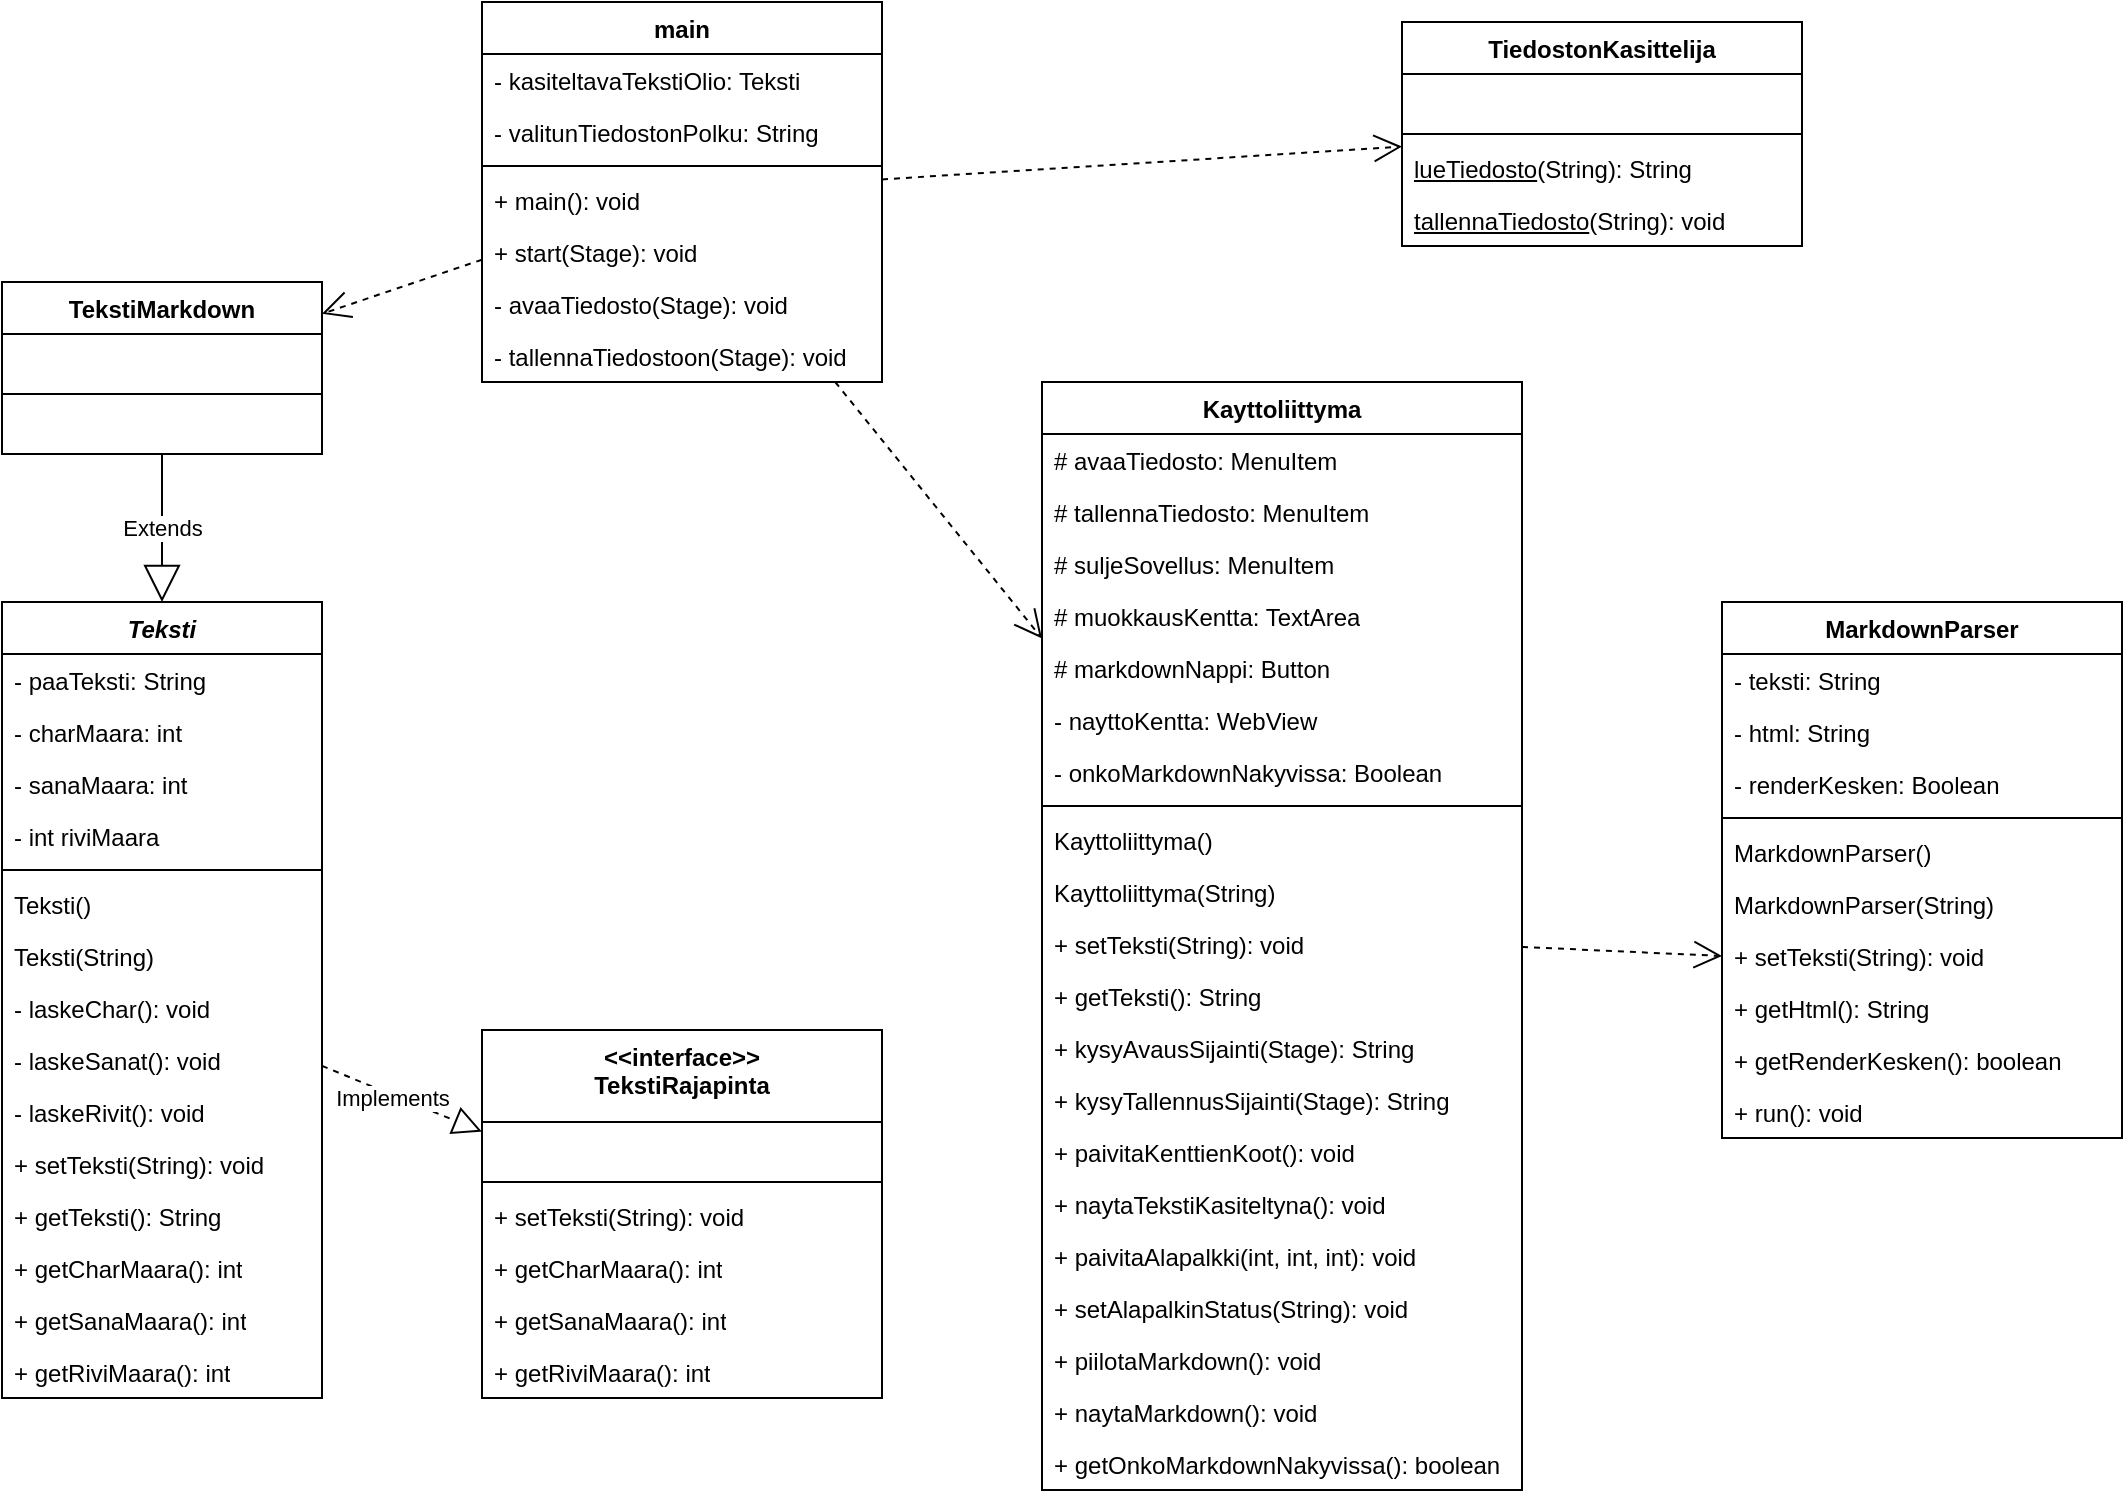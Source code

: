 <mxfile version="23.1.5" type="device">
  <diagram name="Page-1" id="929967ad-93f9-6ef4-fab6-5d389245f69c">
    <mxGraphModel dx="1432" dy="879" grid="1" gridSize="10" guides="1" tooltips="1" connect="1" arrows="1" fold="1" page="1" pageScale="1.5" pageWidth="827" pageHeight="583" background="none" math="0" shadow="0">
      <root>
        <mxCell id="0" style=";html=1;" />
        <mxCell id="1" style=";html=1;" parent="0" />
        <mxCell id="X1TQPDWHxU9vrU35WPO3-2" value="&lt;i&gt;Teksti&lt;/i&gt;" style="swimlane;fontStyle=1;align=center;verticalAlign=top;childLayout=stackLayout;horizontal=1;startSize=26;horizontalStack=0;resizeParent=1;resizeParentMax=0;resizeLast=0;collapsible=1;marginBottom=0;whiteSpace=wrap;html=1;" parent="1" vertex="1">
          <mxGeometry x="70" y="350" width="160" height="398" as="geometry" />
        </mxCell>
        <mxCell id="X1TQPDWHxU9vrU35WPO3-3" value="- paaTeksti: String" style="text;strokeColor=none;fillColor=none;align=left;verticalAlign=top;spacingLeft=4;spacingRight=4;overflow=hidden;rotatable=0;points=[[0,0.5],[1,0.5]];portConstraint=eastwest;whiteSpace=wrap;html=1;" parent="X1TQPDWHxU9vrU35WPO3-2" vertex="1">
          <mxGeometry y="26" width="160" height="26" as="geometry" />
        </mxCell>
        <mxCell id="X1TQPDWHxU9vrU35WPO3-6" value="- charMaara: int" style="text;strokeColor=none;fillColor=none;align=left;verticalAlign=top;spacingLeft=4;spacingRight=4;overflow=hidden;rotatable=0;points=[[0,0.5],[1,0.5]];portConstraint=eastwest;whiteSpace=wrap;html=1;" parent="X1TQPDWHxU9vrU35WPO3-2" vertex="1">
          <mxGeometry y="52" width="160" height="26" as="geometry" />
        </mxCell>
        <mxCell id="X1TQPDWHxU9vrU35WPO3-7" value="- sanaMaara: int" style="text;strokeColor=none;fillColor=none;align=left;verticalAlign=top;spacingLeft=4;spacingRight=4;overflow=hidden;rotatable=0;points=[[0,0.5],[1,0.5]];portConstraint=eastwest;whiteSpace=wrap;html=1;" parent="X1TQPDWHxU9vrU35WPO3-2" vertex="1">
          <mxGeometry y="78" width="160" height="26" as="geometry" />
        </mxCell>
        <mxCell id="X1TQPDWHxU9vrU35WPO3-8" value="- int riviMaara" style="text;strokeColor=none;fillColor=none;align=left;verticalAlign=top;spacingLeft=4;spacingRight=4;overflow=hidden;rotatable=0;points=[[0,0.5],[1,0.5]];portConstraint=eastwest;whiteSpace=wrap;html=1;" parent="X1TQPDWHxU9vrU35WPO3-2" vertex="1">
          <mxGeometry y="104" width="160" height="26" as="geometry" />
        </mxCell>
        <mxCell id="X1TQPDWHxU9vrU35WPO3-4" value="" style="line;strokeWidth=1;fillColor=none;align=left;verticalAlign=middle;spacingTop=-1;spacingLeft=3;spacingRight=3;rotatable=0;labelPosition=right;points=[];portConstraint=eastwest;strokeColor=inherit;" parent="X1TQPDWHxU9vrU35WPO3-2" vertex="1">
          <mxGeometry y="130" width="160" height="8" as="geometry" />
        </mxCell>
        <mxCell id="X1TQPDWHxU9vrU35WPO3-5" value="Teksti()" style="text;strokeColor=none;fillColor=none;align=left;verticalAlign=top;spacingLeft=4;spacingRight=4;overflow=hidden;rotatable=0;points=[[0,0.5],[1,0.5]];portConstraint=eastwest;whiteSpace=wrap;html=1;" parent="X1TQPDWHxU9vrU35WPO3-2" vertex="1">
          <mxGeometry y="138" width="160" height="26" as="geometry" />
        </mxCell>
        <mxCell id="X1TQPDWHxU9vrU35WPO3-9" value="Teksti(String)" style="text;strokeColor=none;fillColor=none;align=left;verticalAlign=top;spacingLeft=4;spacingRight=4;overflow=hidden;rotatable=0;points=[[0,0.5],[1,0.5]];portConstraint=eastwest;whiteSpace=wrap;html=1;" parent="X1TQPDWHxU9vrU35WPO3-2" vertex="1">
          <mxGeometry y="164" width="160" height="26" as="geometry" />
        </mxCell>
        <mxCell id="X1TQPDWHxU9vrU35WPO3-10" value="- laskeChar(): void" style="text;strokeColor=none;fillColor=none;align=left;verticalAlign=top;spacingLeft=4;spacingRight=4;overflow=hidden;rotatable=0;points=[[0,0.5],[1,0.5]];portConstraint=eastwest;whiteSpace=wrap;html=1;" parent="X1TQPDWHxU9vrU35WPO3-2" vertex="1">
          <mxGeometry y="190" width="160" height="26" as="geometry" />
        </mxCell>
        <mxCell id="X1TQPDWHxU9vrU35WPO3-13" value="- laskeSanat(): void" style="text;strokeColor=none;fillColor=none;align=left;verticalAlign=top;spacingLeft=4;spacingRight=4;overflow=hidden;rotatable=0;points=[[0,0.5],[1,0.5]];portConstraint=eastwest;whiteSpace=wrap;html=1;" parent="X1TQPDWHxU9vrU35WPO3-2" vertex="1">
          <mxGeometry y="216" width="160" height="26" as="geometry" />
        </mxCell>
        <mxCell id="X1TQPDWHxU9vrU35WPO3-14" value="- laskeRivit(): void" style="text;strokeColor=none;fillColor=none;align=left;verticalAlign=top;spacingLeft=4;spacingRight=4;overflow=hidden;rotatable=0;points=[[0,0.5],[1,0.5]];portConstraint=eastwest;whiteSpace=wrap;html=1;" parent="X1TQPDWHxU9vrU35WPO3-2" vertex="1">
          <mxGeometry y="242" width="160" height="26" as="geometry" />
        </mxCell>
        <mxCell id="X1TQPDWHxU9vrU35WPO3-11" value="+ setTeksti(String): void" style="text;strokeColor=none;fillColor=none;align=left;verticalAlign=top;spacingLeft=4;spacingRight=4;overflow=hidden;rotatable=0;points=[[0,0.5],[1,0.5]];portConstraint=eastwest;whiteSpace=wrap;html=1;" parent="X1TQPDWHxU9vrU35WPO3-2" vertex="1">
          <mxGeometry y="268" width="160" height="26" as="geometry" />
        </mxCell>
        <mxCell id="X1TQPDWHxU9vrU35WPO3-15" value="+ getTeksti(): String" style="text;strokeColor=none;fillColor=none;align=left;verticalAlign=top;spacingLeft=4;spacingRight=4;overflow=hidden;rotatable=0;points=[[0,0.5],[1,0.5]];portConstraint=eastwest;whiteSpace=wrap;html=1;" parent="X1TQPDWHxU9vrU35WPO3-2" vertex="1">
          <mxGeometry y="294" width="160" height="26" as="geometry" />
        </mxCell>
        <mxCell id="X1TQPDWHxU9vrU35WPO3-12" value="+ getCharMaara(): int" style="text;strokeColor=none;fillColor=none;align=left;verticalAlign=top;spacingLeft=4;spacingRight=4;overflow=hidden;rotatable=0;points=[[0,0.5],[1,0.5]];portConstraint=eastwest;whiteSpace=wrap;html=1;" parent="X1TQPDWHxU9vrU35WPO3-2" vertex="1">
          <mxGeometry y="320" width="160" height="26" as="geometry" />
        </mxCell>
        <mxCell id="X1TQPDWHxU9vrU35WPO3-19" value="+ getSanaMaara(): int" style="text;strokeColor=none;fillColor=none;align=left;verticalAlign=top;spacingLeft=4;spacingRight=4;overflow=hidden;rotatable=0;points=[[0,0.5],[1,0.5]];portConstraint=eastwest;whiteSpace=wrap;html=1;" parent="X1TQPDWHxU9vrU35WPO3-2" vertex="1">
          <mxGeometry y="346" width="160" height="26" as="geometry" />
        </mxCell>
        <mxCell id="X1TQPDWHxU9vrU35WPO3-20" value="+ getRiviMaara(): int" style="text;strokeColor=none;fillColor=none;align=left;verticalAlign=top;spacingLeft=4;spacingRight=4;overflow=hidden;rotatable=0;points=[[0,0.5],[1,0.5]];portConstraint=eastwest;whiteSpace=wrap;html=1;" parent="X1TQPDWHxU9vrU35WPO3-2" vertex="1">
          <mxGeometry y="372" width="160" height="26" as="geometry" />
        </mxCell>
        <mxCell id="X1TQPDWHxU9vrU35WPO3-21" value="TekstiMarkdown" style="swimlane;fontStyle=1;align=center;verticalAlign=top;childLayout=stackLayout;horizontal=1;startSize=26;horizontalStack=0;resizeParent=1;resizeParentMax=0;resizeLast=0;collapsible=1;marginBottom=0;whiteSpace=wrap;html=1;" parent="1" vertex="1">
          <mxGeometry x="70" y="190" width="160" height="86" as="geometry" />
        </mxCell>
        <mxCell id="X1TQPDWHxU9vrU35WPO3-22" value="&amp;nbsp;" style="text;strokeColor=none;fillColor=none;align=left;verticalAlign=top;spacingLeft=4;spacingRight=4;overflow=hidden;rotatable=0;points=[[0,0.5],[1,0.5]];portConstraint=eastwest;whiteSpace=wrap;html=1;" parent="X1TQPDWHxU9vrU35WPO3-21" vertex="1">
          <mxGeometry y="26" width="160" height="26" as="geometry" />
        </mxCell>
        <mxCell id="X1TQPDWHxU9vrU35WPO3-26" value="" style="line;strokeWidth=1;fillColor=none;align=left;verticalAlign=middle;spacingTop=-1;spacingLeft=3;spacingRight=3;rotatable=0;labelPosition=right;points=[];portConstraint=eastwest;strokeColor=inherit;" parent="X1TQPDWHxU9vrU35WPO3-21" vertex="1">
          <mxGeometry y="52" width="160" height="8" as="geometry" />
        </mxCell>
        <mxCell id="X1TQPDWHxU9vrU35WPO3-27" value="&amp;nbsp;" style="text;strokeColor=none;fillColor=none;align=left;verticalAlign=top;spacingLeft=4;spacingRight=4;overflow=hidden;rotatable=0;points=[[0,0.5],[1,0.5]];portConstraint=eastwest;whiteSpace=wrap;html=1;" parent="X1TQPDWHxU9vrU35WPO3-21" vertex="1">
          <mxGeometry y="60" width="160" height="26" as="geometry" />
        </mxCell>
        <mxCell id="X1TQPDWHxU9vrU35WPO3-37" value="MarkdownParser" style="swimlane;fontStyle=1;align=center;verticalAlign=top;childLayout=stackLayout;horizontal=1;startSize=26;horizontalStack=0;resizeParent=1;resizeParentMax=0;resizeLast=0;collapsible=1;marginBottom=0;whiteSpace=wrap;html=1;" parent="1" vertex="1">
          <mxGeometry x="930" y="350" width="200" height="268" as="geometry" />
        </mxCell>
        <mxCell id="X1TQPDWHxU9vrU35WPO3-40" value="- teksti: String" style="text;strokeColor=none;fillColor=none;align=left;verticalAlign=top;spacingLeft=4;spacingRight=4;overflow=hidden;rotatable=0;points=[[0,0.5],[1,0.5]];portConstraint=eastwest;whiteSpace=wrap;html=1;" parent="X1TQPDWHxU9vrU35WPO3-37" vertex="1">
          <mxGeometry y="26" width="200" height="26" as="geometry" />
        </mxCell>
        <mxCell id="X1TQPDWHxU9vrU35WPO3-85" value="- html: String" style="text;strokeColor=none;fillColor=none;align=left;verticalAlign=top;spacingLeft=4;spacingRight=4;overflow=hidden;rotatable=0;points=[[0,0.5],[1,0.5]];portConstraint=eastwest;whiteSpace=wrap;html=1;" parent="X1TQPDWHxU9vrU35WPO3-37" vertex="1">
          <mxGeometry y="52" width="200" height="26" as="geometry" />
        </mxCell>
        <mxCell id="X1TQPDWHxU9vrU35WPO3-41" value="- renderKesken: Boolean" style="text;strokeColor=none;fillColor=none;align=left;verticalAlign=top;spacingLeft=4;spacingRight=4;overflow=hidden;rotatable=0;points=[[0,0.5],[1,0.5]];portConstraint=eastwest;whiteSpace=wrap;html=1;" parent="X1TQPDWHxU9vrU35WPO3-37" vertex="1">
          <mxGeometry y="78" width="200" height="26" as="geometry" />
        </mxCell>
        <mxCell id="X1TQPDWHxU9vrU35WPO3-42" value="" style="line;strokeWidth=1;fillColor=none;align=left;verticalAlign=middle;spacingTop=-1;spacingLeft=3;spacingRight=3;rotatable=0;labelPosition=right;points=[];portConstraint=eastwest;strokeColor=inherit;" parent="X1TQPDWHxU9vrU35WPO3-37" vertex="1">
          <mxGeometry y="104" width="200" height="8" as="geometry" />
        </mxCell>
        <mxCell id="X1TQPDWHxU9vrU35WPO3-43" value="MarkdownParser()" style="text;strokeColor=none;fillColor=none;align=left;verticalAlign=top;spacingLeft=4;spacingRight=4;overflow=hidden;rotatable=0;points=[[0,0.5],[1,0.5]];portConstraint=eastwest;whiteSpace=wrap;html=1;" parent="X1TQPDWHxU9vrU35WPO3-37" vertex="1">
          <mxGeometry y="112" width="200" height="26" as="geometry" />
        </mxCell>
        <mxCell id="X1TQPDWHxU9vrU35WPO3-44" value="MarkdownParser(String)" style="text;strokeColor=none;fillColor=none;align=left;verticalAlign=top;spacingLeft=4;spacingRight=4;overflow=hidden;rotatable=0;points=[[0,0.5],[1,0.5]];portConstraint=eastwest;whiteSpace=wrap;html=1;" parent="X1TQPDWHxU9vrU35WPO3-37" vertex="1">
          <mxGeometry y="138" width="200" height="26" as="geometry" />
        </mxCell>
        <mxCell id="X1TQPDWHxU9vrU35WPO3-45" value="+ setTeksti(String): void" style="text;strokeColor=none;fillColor=none;align=left;verticalAlign=top;spacingLeft=4;spacingRight=4;overflow=hidden;rotatable=0;points=[[0,0.5],[1,0.5]];portConstraint=eastwest;whiteSpace=wrap;html=1;" parent="X1TQPDWHxU9vrU35WPO3-37" vertex="1">
          <mxGeometry y="164" width="200" height="26" as="geometry" />
        </mxCell>
        <mxCell id="X1TQPDWHxU9vrU35WPO3-46" value="+ getHtml(): String" style="text;strokeColor=none;fillColor=none;align=left;verticalAlign=top;spacingLeft=4;spacingRight=4;overflow=hidden;rotatable=0;points=[[0,0.5],[1,0.5]];portConstraint=eastwest;whiteSpace=wrap;html=1;" parent="X1TQPDWHxU9vrU35WPO3-37" vertex="1">
          <mxGeometry y="190" width="200" height="26" as="geometry" />
        </mxCell>
        <mxCell id="X1TQPDWHxU9vrU35WPO3-47" value="+ getRenderKesken(): boolean" style="text;strokeColor=none;fillColor=none;align=left;verticalAlign=top;spacingLeft=4;spacingRight=4;overflow=hidden;rotatable=0;points=[[0,0.5],[1,0.5]];portConstraint=eastwest;whiteSpace=wrap;html=1;" parent="X1TQPDWHxU9vrU35WPO3-37" vertex="1">
          <mxGeometry y="216" width="200" height="26" as="geometry" />
        </mxCell>
        <mxCell id="X1TQPDWHxU9vrU35WPO3-48" value="+ run(): void" style="text;strokeColor=none;fillColor=none;align=left;verticalAlign=top;spacingLeft=4;spacingRight=4;overflow=hidden;rotatable=0;points=[[0,0.5],[1,0.5]];portConstraint=eastwest;whiteSpace=wrap;html=1;" parent="X1TQPDWHxU9vrU35WPO3-37" vertex="1">
          <mxGeometry y="242" width="200" height="26" as="geometry" />
        </mxCell>
        <mxCell id="X1TQPDWHxU9vrU35WPO3-53" value="TiedostonKasittelija" style="swimlane;fontStyle=1;align=center;verticalAlign=top;childLayout=stackLayout;horizontal=1;startSize=26;horizontalStack=0;resizeParent=1;resizeParentMax=0;resizeLast=0;collapsible=1;marginBottom=0;whiteSpace=wrap;html=1;" parent="1" vertex="1">
          <mxGeometry x="770" y="60" width="200" height="112" as="geometry" />
        </mxCell>
        <mxCell id="X1TQPDWHxU9vrU35WPO3-54" value="&amp;nbsp;" style="text;strokeColor=none;fillColor=none;align=left;verticalAlign=top;spacingLeft=4;spacingRight=4;overflow=hidden;rotatable=0;points=[[0,0.5],[1,0.5]];portConstraint=eastwest;whiteSpace=wrap;html=1;" parent="X1TQPDWHxU9vrU35WPO3-53" vertex="1">
          <mxGeometry y="26" width="200" height="26" as="geometry" />
        </mxCell>
        <mxCell id="X1TQPDWHxU9vrU35WPO3-58" value="" style="line;strokeWidth=1;fillColor=none;align=left;verticalAlign=middle;spacingTop=-1;spacingLeft=3;spacingRight=3;rotatable=0;labelPosition=right;points=[];portConstraint=eastwest;strokeColor=inherit;" parent="X1TQPDWHxU9vrU35WPO3-53" vertex="1">
          <mxGeometry y="52" width="200" height="8" as="geometry" />
        </mxCell>
        <mxCell id="X1TQPDWHxU9vrU35WPO3-59" value="&lt;u&gt;lueTiedosto&lt;/u&gt;(String): String" style="text;strokeColor=none;fillColor=none;align=left;verticalAlign=top;spacingLeft=4;spacingRight=4;overflow=hidden;rotatable=0;points=[[0,0.5],[1,0.5]];portConstraint=eastwest;whiteSpace=wrap;html=1;" parent="X1TQPDWHxU9vrU35WPO3-53" vertex="1">
          <mxGeometry y="60" width="200" height="26" as="geometry" />
        </mxCell>
        <mxCell id="X1TQPDWHxU9vrU35WPO3-60" value="&lt;u&gt;tallennaTiedosto&lt;/u&gt;(String): void" style="text;strokeColor=none;fillColor=none;align=left;verticalAlign=top;spacingLeft=4;spacingRight=4;overflow=hidden;rotatable=0;points=[[0,0.5],[1,0.5]];portConstraint=eastwest;whiteSpace=wrap;html=1;" parent="X1TQPDWHxU9vrU35WPO3-53" vertex="1">
          <mxGeometry y="86" width="200" height="26" as="geometry" />
        </mxCell>
        <mxCell id="X1TQPDWHxU9vrU35WPO3-69" value="main" style="swimlane;fontStyle=1;align=center;verticalAlign=top;childLayout=stackLayout;horizontal=1;startSize=26;horizontalStack=0;resizeParent=1;resizeParentMax=0;resizeLast=0;collapsible=1;marginBottom=0;whiteSpace=wrap;html=1;" parent="1" vertex="1">
          <mxGeometry x="310" y="50" width="200" height="190" as="geometry" />
        </mxCell>
        <mxCell id="X1TQPDWHxU9vrU35WPO3-71" value="- kasiteltavaTekstiOlio: Teksti" style="text;strokeColor=none;fillColor=none;align=left;verticalAlign=top;spacingLeft=4;spacingRight=4;overflow=hidden;rotatable=0;points=[[0,0.5],[1,0.5]];portConstraint=eastwest;whiteSpace=wrap;html=1;" parent="X1TQPDWHxU9vrU35WPO3-69" vertex="1">
          <mxGeometry y="26" width="200" height="26" as="geometry" />
        </mxCell>
        <mxCell id="X1TQPDWHxU9vrU35WPO3-72" value="- valitunTiedostonPolku: String" style="text;strokeColor=none;fillColor=none;align=left;verticalAlign=top;spacingLeft=4;spacingRight=4;overflow=hidden;rotatable=0;points=[[0,0.5],[1,0.5]];portConstraint=eastwest;whiteSpace=wrap;html=1;" parent="X1TQPDWHxU9vrU35WPO3-69" vertex="1">
          <mxGeometry y="52" width="200" height="26" as="geometry" />
        </mxCell>
        <mxCell id="X1TQPDWHxU9vrU35WPO3-74" value="" style="line;strokeWidth=1;fillColor=none;align=left;verticalAlign=middle;spacingTop=-1;spacingLeft=3;spacingRight=3;rotatable=0;labelPosition=right;points=[];portConstraint=eastwest;strokeColor=inherit;" parent="X1TQPDWHxU9vrU35WPO3-69" vertex="1">
          <mxGeometry y="78" width="200" height="8" as="geometry" />
        </mxCell>
        <mxCell id="X1TQPDWHxU9vrU35WPO3-75" value="+ main(): void" style="text;strokeColor=none;fillColor=none;align=left;verticalAlign=top;spacingLeft=4;spacingRight=4;overflow=hidden;rotatable=0;points=[[0,0.5],[1,0.5]];portConstraint=eastwest;whiteSpace=wrap;html=1;" parent="X1TQPDWHxU9vrU35WPO3-69" vertex="1">
          <mxGeometry y="86" width="200" height="26" as="geometry" />
        </mxCell>
        <mxCell id="X1TQPDWHxU9vrU35WPO3-77" value="+ start(Stage): void" style="text;strokeColor=none;fillColor=none;align=left;verticalAlign=top;spacingLeft=4;spacingRight=4;overflow=hidden;rotatable=0;points=[[0,0.5],[1,0.5]];portConstraint=eastwest;whiteSpace=wrap;html=1;" parent="X1TQPDWHxU9vrU35WPO3-69" vertex="1">
          <mxGeometry y="112" width="200" height="26" as="geometry" />
        </mxCell>
        <mxCell id="X1TQPDWHxU9vrU35WPO3-78" value="- avaaTiedosto(Stage): void" style="text;strokeColor=none;fillColor=none;align=left;verticalAlign=top;spacingLeft=4;spacingRight=4;overflow=hidden;rotatable=0;points=[[0,0.5],[1,0.5]];portConstraint=eastwest;whiteSpace=wrap;html=1;" parent="X1TQPDWHxU9vrU35WPO3-69" vertex="1">
          <mxGeometry y="138" width="200" height="26" as="geometry" />
        </mxCell>
        <mxCell id="X1TQPDWHxU9vrU35WPO3-79" value="- tallennaTiedostoon(Stage): void" style="text;strokeColor=none;fillColor=none;align=left;verticalAlign=top;spacingLeft=4;spacingRight=4;overflow=hidden;rotatable=0;points=[[0,0.5],[1,0.5]];portConstraint=eastwest;whiteSpace=wrap;html=1;" parent="X1TQPDWHxU9vrU35WPO3-69" vertex="1">
          <mxGeometry y="164" width="200" height="26" as="geometry" />
        </mxCell>
        <mxCell id="X1TQPDWHxU9vrU35WPO3-86" value="Kayttoliittyma" style="swimlane;fontStyle=1;align=center;verticalAlign=top;childLayout=stackLayout;horizontal=1;startSize=26;horizontalStack=0;resizeParent=1;resizeParentMax=0;resizeLast=0;collapsible=1;marginBottom=0;whiteSpace=wrap;html=1;" parent="1" vertex="1">
          <mxGeometry x="590" y="240" width="240" height="554" as="geometry" />
        </mxCell>
        <mxCell id="X1TQPDWHxU9vrU35WPO3-87" value="# avaaTiedosto: MenuItem" style="text;strokeColor=none;fillColor=none;align=left;verticalAlign=top;spacingLeft=4;spacingRight=4;overflow=hidden;rotatable=0;points=[[0,0.5],[1,0.5]];portConstraint=eastwest;whiteSpace=wrap;html=1;" parent="X1TQPDWHxU9vrU35WPO3-86" vertex="1">
          <mxGeometry y="26" width="240" height="26" as="geometry" />
        </mxCell>
        <mxCell id="X1TQPDWHxU9vrU35WPO3-102" value="# tallennaTiedosto: MenuItem" style="text;strokeColor=none;fillColor=none;align=left;verticalAlign=top;spacingLeft=4;spacingRight=4;overflow=hidden;rotatable=0;points=[[0,0.5],[1,0.5]];portConstraint=eastwest;whiteSpace=wrap;html=1;" parent="X1TQPDWHxU9vrU35WPO3-86" vertex="1">
          <mxGeometry y="52" width="240" height="26" as="geometry" />
        </mxCell>
        <mxCell id="X1TQPDWHxU9vrU35WPO3-103" value="# suljeSovellus: MenuItem" style="text;strokeColor=none;fillColor=none;align=left;verticalAlign=top;spacingLeft=4;spacingRight=4;overflow=hidden;rotatable=0;points=[[0,0.5],[1,0.5]];portConstraint=eastwest;whiteSpace=wrap;html=1;" parent="X1TQPDWHxU9vrU35WPO3-86" vertex="1">
          <mxGeometry y="78" width="240" height="26" as="geometry" />
        </mxCell>
        <mxCell id="X1TQPDWHxU9vrU35WPO3-88" value="# muokkausKentta: TextArea" style="text;strokeColor=none;fillColor=none;align=left;verticalAlign=top;spacingLeft=4;spacingRight=4;overflow=hidden;rotatable=0;points=[[0,0.5],[1,0.5]];portConstraint=eastwest;whiteSpace=wrap;html=1;" parent="X1TQPDWHxU9vrU35WPO3-86" vertex="1">
          <mxGeometry y="104" width="240" height="26" as="geometry" />
        </mxCell>
        <mxCell id="X1TQPDWHxU9vrU35WPO3-104" value="# markdownNappi: Button" style="text;strokeColor=none;fillColor=none;align=left;verticalAlign=top;spacingLeft=4;spacingRight=4;overflow=hidden;rotatable=0;points=[[0,0.5],[1,0.5]];portConstraint=eastwest;whiteSpace=wrap;html=1;" parent="X1TQPDWHxU9vrU35WPO3-86" vertex="1">
          <mxGeometry y="130" width="240" height="26" as="geometry" />
        </mxCell>
        <mxCell id="X1TQPDWHxU9vrU35WPO3-89" value="- nayttoKentta: WebView" style="text;strokeColor=none;fillColor=none;align=left;verticalAlign=top;spacingLeft=4;spacingRight=4;overflow=hidden;rotatable=0;points=[[0,0.5],[1,0.5]];portConstraint=eastwest;whiteSpace=wrap;html=1;" parent="X1TQPDWHxU9vrU35WPO3-86" vertex="1">
          <mxGeometry y="156" width="240" height="26" as="geometry" />
        </mxCell>
        <mxCell id="X1TQPDWHxU9vrU35WPO3-90" value="- onkoMarkdownNakyvissa: Boolean" style="text;strokeColor=none;fillColor=none;align=left;verticalAlign=top;spacingLeft=4;spacingRight=4;overflow=hidden;rotatable=0;points=[[0,0.5],[1,0.5]];portConstraint=eastwest;whiteSpace=wrap;html=1;" parent="X1TQPDWHxU9vrU35WPO3-86" vertex="1">
          <mxGeometry y="182" width="240" height="26" as="geometry" />
        </mxCell>
        <mxCell id="X1TQPDWHxU9vrU35WPO3-91" value="" style="line;strokeWidth=1;fillColor=none;align=left;verticalAlign=middle;spacingTop=-1;spacingLeft=3;spacingRight=3;rotatable=0;labelPosition=right;points=[];portConstraint=eastwest;strokeColor=inherit;" parent="X1TQPDWHxU9vrU35WPO3-86" vertex="1">
          <mxGeometry y="208" width="240" height="8" as="geometry" />
        </mxCell>
        <mxCell id="X1TQPDWHxU9vrU35WPO3-92" value="Kayttoliittyma()" style="text;strokeColor=none;fillColor=none;align=left;verticalAlign=top;spacingLeft=4;spacingRight=4;overflow=hidden;rotatable=0;points=[[0,0.5],[1,0.5]];portConstraint=eastwest;whiteSpace=wrap;html=1;" parent="X1TQPDWHxU9vrU35WPO3-86" vertex="1">
          <mxGeometry y="216" width="240" height="26" as="geometry" />
        </mxCell>
        <mxCell id="X1TQPDWHxU9vrU35WPO3-93" value="Kayttoliittyma(String)" style="text;strokeColor=none;fillColor=none;align=left;verticalAlign=top;spacingLeft=4;spacingRight=4;overflow=hidden;rotatable=0;points=[[0,0.5],[1,0.5]];portConstraint=eastwest;whiteSpace=wrap;html=1;" parent="X1TQPDWHxU9vrU35WPO3-86" vertex="1">
          <mxGeometry y="242" width="240" height="26" as="geometry" />
        </mxCell>
        <mxCell id="X1TQPDWHxU9vrU35WPO3-94" value="+ setTeksti(String): void" style="text;strokeColor=none;fillColor=none;align=left;verticalAlign=top;spacingLeft=4;spacingRight=4;overflow=hidden;rotatable=0;points=[[0,0.5],[1,0.5]];portConstraint=eastwest;whiteSpace=wrap;html=1;" parent="X1TQPDWHxU9vrU35WPO3-86" vertex="1">
          <mxGeometry y="268" width="240" height="26" as="geometry" />
        </mxCell>
        <mxCell id="X1TQPDWHxU9vrU35WPO3-105" value="+ getTeksti(): String" style="text;strokeColor=none;fillColor=none;align=left;verticalAlign=top;spacingLeft=4;spacingRight=4;overflow=hidden;rotatable=0;points=[[0,0.5],[1,0.5]];portConstraint=eastwest;whiteSpace=wrap;html=1;" parent="X1TQPDWHxU9vrU35WPO3-86" vertex="1">
          <mxGeometry y="294" width="240" height="26" as="geometry" />
        </mxCell>
        <mxCell id="X1TQPDWHxU9vrU35WPO3-95" value="+ kysyAvausSijainti(Stage): String" style="text;strokeColor=none;fillColor=none;align=left;verticalAlign=top;spacingLeft=4;spacingRight=4;overflow=hidden;rotatable=0;points=[[0,0.5],[1,0.5]];portConstraint=eastwest;whiteSpace=wrap;html=1;" parent="X1TQPDWHxU9vrU35WPO3-86" vertex="1">
          <mxGeometry y="320" width="240" height="26" as="geometry" />
        </mxCell>
        <mxCell id="X1TQPDWHxU9vrU35WPO3-96" value="+ kysyTallennusSijainti(Stage): String" style="text;strokeColor=none;fillColor=none;align=left;verticalAlign=top;spacingLeft=4;spacingRight=4;overflow=hidden;rotatable=0;points=[[0,0.5],[1,0.5]];portConstraint=eastwest;whiteSpace=wrap;html=1;" parent="X1TQPDWHxU9vrU35WPO3-86" vertex="1">
          <mxGeometry y="346" width="240" height="26" as="geometry" />
        </mxCell>
        <mxCell id="X1TQPDWHxU9vrU35WPO3-97" value="+ paivitaKenttienKoot(): void" style="text;strokeColor=none;fillColor=none;align=left;verticalAlign=top;spacingLeft=4;spacingRight=4;overflow=hidden;rotatable=0;points=[[0,0.5],[1,0.5]];portConstraint=eastwest;whiteSpace=wrap;html=1;" parent="X1TQPDWHxU9vrU35WPO3-86" vertex="1">
          <mxGeometry y="372" width="240" height="26" as="geometry" />
        </mxCell>
        <mxCell id="X1TQPDWHxU9vrU35WPO3-98" value="+ naytaTekstiKasiteltyna(): void" style="text;strokeColor=none;fillColor=none;align=left;verticalAlign=top;spacingLeft=4;spacingRight=4;overflow=hidden;rotatable=0;points=[[0,0.5],[1,0.5]];portConstraint=eastwest;whiteSpace=wrap;html=1;" parent="X1TQPDWHxU9vrU35WPO3-86" vertex="1">
          <mxGeometry y="398" width="240" height="26" as="geometry" />
        </mxCell>
        <mxCell id="X1TQPDWHxU9vrU35WPO3-99" value="+ paivitaAlapalkki(int, int, int): void" style="text;strokeColor=none;fillColor=none;align=left;verticalAlign=top;spacingLeft=4;spacingRight=4;overflow=hidden;rotatable=0;points=[[0,0.5],[1,0.5]];portConstraint=eastwest;whiteSpace=wrap;html=1;" parent="X1TQPDWHxU9vrU35WPO3-86" vertex="1">
          <mxGeometry y="424" width="240" height="26" as="geometry" />
        </mxCell>
        <mxCell id="X1TQPDWHxU9vrU35WPO3-100" value="+ setAlapalkinStatus(String): void" style="text;strokeColor=none;fillColor=none;align=left;verticalAlign=top;spacingLeft=4;spacingRight=4;overflow=hidden;rotatable=0;points=[[0,0.5],[1,0.5]];portConstraint=eastwest;whiteSpace=wrap;html=1;" parent="X1TQPDWHxU9vrU35WPO3-86" vertex="1">
          <mxGeometry y="450" width="240" height="26" as="geometry" />
        </mxCell>
        <mxCell id="X1TQPDWHxU9vrU35WPO3-101" value="+ piilotaMarkdown(): void" style="text;strokeColor=none;fillColor=none;align=left;verticalAlign=top;spacingLeft=4;spacingRight=4;overflow=hidden;rotatable=0;points=[[0,0.5],[1,0.5]];portConstraint=eastwest;whiteSpace=wrap;html=1;" parent="X1TQPDWHxU9vrU35WPO3-86" vertex="1">
          <mxGeometry y="476" width="240" height="26" as="geometry" />
        </mxCell>
        <mxCell id="X1TQPDWHxU9vrU35WPO3-106" value="+ naytaMarkdown(): void" style="text;strokeColor=none;fillColor=none;align=left;verticalAlign=top;spacingLeft=4;spacingRight=4;overflow=hidden;rotatable=0;points=[[0,0.5],[1,0.5]];portConstraint=eastwest;whiteSpace=wrap;html=1;" parent="X1TQPDWHxU9vrU35WPO3-86" vertex="1">
          <mxGeometry y="502" width="240" height="26" as="geometry" />
        </mxCell>
        <mxCell id="X1TQPDWHxU9vrU35WPO3-107" value="+ getOnkoMarkdownNakyvissa(): boolean" style="text;strokeColor=none;fillColor=none;align=left;verticalAlign=top;spacingLeft=4;spacingRight=4;overflow=hidden;rotatable=0;points=[[0,0.5],[1,0.5]];portConstraint=eastwest;whiteSpace=wrap;html=1;" parent="X1TQPDWHxU9vrU35WPO3-86" vertex="1">
          <mxGeometry y="528" width="240" height="26" as="geometry" />
        </mxCell>
        <mxCell id="X1TQPDWHxU9vrU35WPO3-108" value="&amp;lt;&amp;lt;interface&amp;gt;&amp;gt;&lt;br&gt;TekstiRajapinta" style="swimlane;fontStyle=1;align=center;verticalAlign=top;childLayout=stackLayout;horizontal=1;startSize=46;horizontalStack=0;resizeParent=1;resizeParentMax=0;resizeLast=0;collapsible=1;marginBottom=0;whiteSpace=wrap;html=1;" parent="1" vertex="1">
          <mxGeometry x="310" y="564" width="200" height="184" as="geometry" />
        </mxCell>
        <mxCell id="X1TQPDWHxU9vrU35WPO3-109" value="&amp;nbsp;" style="text;strokeColor=none;fillColor=none;align=left;verticalAlign=top;spacingLeft=4;spacingRight=4;overflow=hidden;rotatable=0;points=[[0,0.5],[1,0.5]];portConstraint=eastwest;whiteSpace=wrap;html=1;" parent="X1TQPDWHxU9vrU35WPO3-108" vertex="1">
          <mxGeometry y="46" width="200" height="26" as="geometry" />
        </mxCell>
        <mxCell id="X1TQPDWHxU9vrU35WPO3-110" value="" style="line;strokeWidth=1;fillColor=none;align=left;verticalAlign=middle;spacingTop=-1;spacingLeft=3;spacingRight=3;rotatable=0;labelPosition=right;points=[];portConstraint=eastwest;strokeColor=inherit;" parent="X1TQPDWHxU9vrU35WPO3-108" vertex="1">
          <mxGeometry y="72" width="200" height="8" as="geometry" />
        </mxCell>
        <mxCell id="X1TQPDWHxU9vrU35WPO3-111" value="+ setTeksti(String): void" style="text;strokeColor=none;fillColor=none;align=left;verticalAlign=top;spacingLeft=4;spacingRight=4;overflow=hidden;rotatable=0;points=[[0,0.5],[1,0.5]];portConstraint=eastwest;whiteSpace=wrap;html=1;" parent="X1TQPDWHxU9vrU35WPO3-108" vertex="1">
          <mxGeometry y="80" width="200" height="26" as="geometry" />
        </mxCell>
        <mxCell id="X1TQPDWHxU9vrU35WPO3-114" value="+ getCharMaara(): int" style="text;strokeColor=none;fillColor=none;align=left;verticalAlign=top;spacingLeft=4;spacingRight=4;overflow=hidden;rotatable=0;points=[[0,0.5],[1,0.5]];portConstraint=eastwest;whiteSpace=wrap;html=1;" parent="X1TQPDWHxU9vrU35WPO3-108" vertex="1">
          <mxGeometry y="106" width="200" height="26" as="geometry" />
        </mxCell>
        <mxCell id="X1TQPDWHxU9vrU35WPO3-115" value="+ getSanaMaara(): int" style="text;strokeColor=none;fillColor=none;align=left;verticalAlign=top;spacingLeft=4;spacingRight=4;overflow=hidden;rotatable=0;points=[[0,0.5],[1,0.5]];portConstraint=eastwest;whiteSpace=wrap;html=1;" parent="X1TQPDWHxU9vrU35WPO3-108" vertex="1">
          <mxGeometry y="132" width="200" height="26" as="geometry" />
        </mxCell>
        <mxCell id="X1TQPDWHxU9vrU35WPO3-116" value="+ getRiviMaara(): int" style="text;strokeColor=none;fillColor=none;align=left;verticalAlign=top;spacingLeft=4;spacingRight=4;overflow=hidden;rotatable=0;points=[[0,0.5],[1,0.5]];portConstraint=eastwest;whiteSpace=wrap;html=1;" parent="X1TQPDWHxU9vrU35WPO3-108" vertex="1">
          <mxGeometry y="158" width="200" height="26" as="geometry" />
        </mxCell>
        <mxCell id="X1TQPDWHxU9vrU35WPO3-118" value="" style="endArrow=block;dashed=1;endFill=0;endSize=12;html=1;rounded=0;" parent="1" source="X1TQPDWHxU9vrU35WPO3-2" target="X1TQPDWHxU9vrU35WPO3-108" edge="1">
          <mxGeometry width="160" relative="1" as="geometry">
            <mxPoint x="260" y="730" as="sourcePoint" />
            <mxPoint x="420" y="730" as="targetPoint" />
          </mxGeometry>
        </mxCell>
        <mxCell id="X1TQPDWHxU9vrU35WPO3-120" value="Implements" style="edgeLabel;html=1;align=center;verticalAlign=middle;resizable=0;points=[];" parent="X1TQPDWHxU9vrU35WPO3-118" vertex="1" connectable="0">
          <mxGeometry x="-0.123" y="-1" relative="1" as="geometry">
            <mxPoint as="offset" />
          </mxGeometry>
        </mxCell>
        <mxCell id="X1TQPDWHxU9vrU35WPO3-119" value="Extends" style="endArrow=block;endSize=16;endFill=0;html=1;rounded=0;" parent="1" source="X1TQPDWHxU9vrU35WPO3-21" target="X1TQPDWHxU9vrU35WPO3-2" edge="1">
          <mxGeometry width="160" relative="1" as="geometry">
            <mxPoint x="-110" y="380" as="sourcePoint" />
            <mxPoint x="50" y="380" as="targetPoint" />
          </mxGeometry>
        </mxCell>
        <mxCell id="X1TQPDWHxU9vrU35WPO3-121" value="" style="endArrow=open;endSize=12;dashed=1;html=1;rounded=0;entryX=0;entryY=0.5;entryDx=0;entryDy=0;" parent="1" source="X1TQPDWHxU9vrU35WPO3-86" target="X1TQPDWHxU9vrU35WPO3-45" edge="1">
          <mxGeometry x="0.034" y="-7" width="160" relative="1" as="geometry">
            <mxPoint x="850" y="170" as="sourcePoint" />
            <mxPoint x="1010" y="170" as="targetPoint" />
            <mxPoint as="offset" />
          </mxGeometry>
        </mxCell>
        <mxCell id="X1TQPDWHxU9vrU35WPO3-123" value="" style="endArrow=open;endSize=12;dashed=1;html=1;rounded=0;" parent="1" source="X1TQPDWHxU9vrU35WPO3-69" target="X1TQPDWHxU9vrU35WPO3-53" edge="1">
          <mxGeometry x="0.034" y="-7" width="160" relative="1" as="geometry">
            <mxPoint x="820" y="120" as="sourcePoint" />
            <mxPoint x="820" y="200" as="targetPoint" />
            <mxPoint as="offset" />
          </mxGeometry>
        </mxCell>
        <mxCell id="X1TQPDWHxU9vrU35WPO3-128" value="" style="endArrow=open;endSize=12;dashed=1;html=1;rounded=0;" parent="1" source="X1TQPDWHxU9vrU35WPO3-69" target="X1TQPDWHxU9vrU35WPO3-86" edge="1">
          <mxGeometry width="160" relative="1" as="geometry">
            <mxPoint x="493" y="250" as="sourcePoint" />
            <mxPoint x="600" y="390" as="targetPoint" />
          </mxGeometry>
        </mxCell>
        <mxCell id="X1TQPDWHxU9vrU35WPO3-129" value="" style="endArrow=open;endSize=12;dashed=1;html=1;rounded=0;" parent="1" source="X1TQPDWHxU9vrU35WPO3-69" target="X1TQPDWHxU9vrU35WPO3-21" edge="1">
          <mxGeometry width="160" relative="1" as="geometry">
            <mxPoint x="310" y="276" as="sourcePoint" />
            <mxPoint x="417" y="416" as="targetPoint" />
          </mxGeometry>
        </mxCell>
      </root>
    </mxGraphModel>
  </diagram>
</mxfile>

